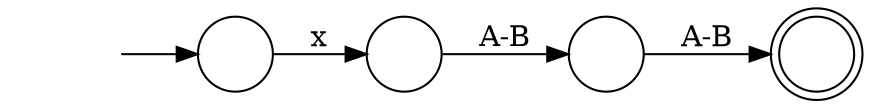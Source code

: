 digraph Automaton {
  rankdir = LR;
  0 [shape=doublecircle,label=""];
  1 [shape=circle,label=""];
  1 -> 0 [label="A-B"]
  2 [shape=circle,label=""];
  2 -> 1 [label="A-B"]
  3 [shape=circle,label=""];
  initial [shape=plaintext,label=""];
  initial -> 3
  3 -> 2 [label="x"]
}


